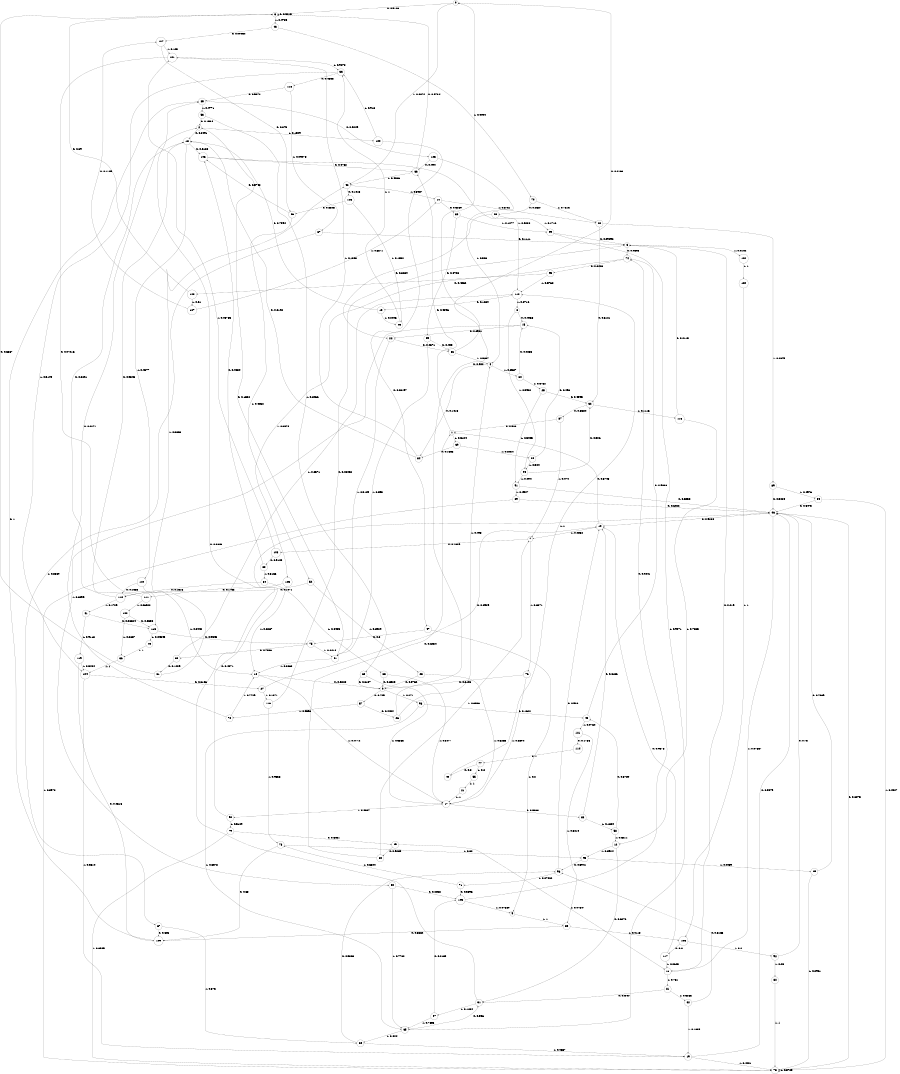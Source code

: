 digraph "ch39concat_phase3_L10" {
size = "6,8.5";
ratio = "fill";
node [shape = circle];
node [fontsize = 24];
edge [fontsize = 24];
0 -> 3 [label = "0: 0.5126   "];
0 -> 42 [label = "1: 0.4874   "];
1 -> 66 [label = "0: 0.4896   "];
1 -> 39 [label = "1: 0.5104   "];
2 -> 18 [label = "0: 0.8491   "];
2 -> 100 [label = "1: 0.1509   "];
3 -> 3 [label = "0: 0.5215   "];
3 -> 43 [label = "1: 0.4785   "];
4 -> 84 [label = "0: 0.1413   "];
4 -> 60 [label = "1: 0.8587   "];
5 -> 35 [label = "1: 1        "];
6 -> 74 [label = "0: 0.9898   "];
6 -> 122 [label = "1: 0.0102   "];
7 -> 108 [label = "0: 0.1629   "];
7 -> 76 [label = "1: 0.8371   "];
8 -> 15 [label = "0: 0.4068   "];
8 -> 94 [label = "1: 0.5932   "];
9 -> 57 [label = "0: 0.729    "];
9 -> 98 [label = "1: 0.271    "];
10 -> 1 [label = "0: 0.5748   "];
10 -> 7 [label = "1: 0.4252   "];
11 -> 6 [label = "0: 0.219    "];
11 -> 81 [label = "1: 0.781    "];
12 -> 31 [label = "0: 0.6076   "];
12 -> 93 [label = "1: 0.3924   "];
13 -> 18 [label = "0: 0.7594   "];
13 -> 45 [label = "1: 0.2406   "];
14 -> 30 [label = "0: 0.3269   "];
14 -> 20 [label = "1: 0.6731   "];
15 -> 22 [label = "0: 0.6901   "];
15 -> 50 [label = "1: 0.3099   "];
16 -> 9 [label = "0: 0.5228   "];
16 -> 17 [label = "1: 0.4772   "];
17 -> 83 [label = "0: 0.5363   "];
17 -> 90 [label = "1: 0.4637   "];
18 -> 106 [label = "0: 0.5123   "];
18 -> 124 [label = "1: 0.4877   "];
19 -> 46 [label = "0: 0.5579   "];
19 -> 73 [label = "1: 0.4421   "];
20 -> 32 [label = "0: 0.5121   "];
20 -> 89 [label = "1: 0.4879   "];
21 -> 17 [label = "1: 1        "];
22 -> 56 [label = "0: 0.4871   "];
22 -> 51 [label = "1: 0.5129   "];
23 -> 9 [label = "0: 0.3732   "];
23 -> 17 [label = "1: 0.6268   "];
24 -> 15 [label = "0: 0.496    "];
24 -> 94 [label = "1: 0.504    "];
25 -> 32 [label = "0: 0.4595   "];
25 -> 91 [label = "1: 0.5405   "];
26 -> 0 [label = "0: 0.502    "];
26 -> 4 [label = "1: 0.498    "];
27 -> 10 [label = "0: 0.8929   "];
27 -> 116 [label = "1: 0.1071   "];
28 -> 22 [label = "0: 0.8284   "];
28 -> 99 [label = "1: 0.1716   "];
29 -> 46 [label = "0: 0.7039   "];
29 -> 73 [label = "1: 0.2961   "];
30 -> 59 [label = "0: 0.8723   "];
30 -> 99 [label = "1: 0.1277   "];
31 -> 85 [label = "0: 0.8846   "];
31 -> 97 [label = "1: 0.1154   "];
32 -> 87 [label = "0: 0.8884   "];
32 -> 115 [label = "1: 0.1116   "];
33 -> 118 [label = "0: 0.4856   "];
33 -> 104 [label = "1: 0.5144   "];
34 -> 46 [label = "0: 0.5473   "];
34 -> 73 [label = "1: 0.4527   "];
35 -> 109 [label = "0: 0.5882   "];
35 -> 105 [label = "1: 0.4118   "];
36 -> 104 [label = "1: 1        "];
37 -> 6 [label = "0: 0.1111   "];
37 -> 67 [label = "1: 0.8889   "];
38 -> 61 [label = "0: 0.1429   "];
38 -> 112 [label = "1: 0.8571   "];
39 -> 84 [label = "0: 0.1566   "];
39 -> 24 [label = "1: 0.8434   "];
40 -> 112 [label = "1: 1        "];
41 -> 113 [label = "0: 0.08824  "];
41 -> 119 [label = "1: 0.9118   "];
42 -> 126 [label = "0: 0.1013   "];
42 -> 14 [label = "1: 0.8987   "];
43 -> 107 [label = "0: 0.09064  "];
43 -> 70 [label = "1: 0.9094   "];
44 -> 36 [label = "1: 1        "];
45 -> 33 [label = "1: 1        "];
46 -> 10 [label = "0: 0.9234   "];
46 -> 11 [label = "1: 0.07657  "];
47 -> 75 [label = "0: 0.8      "];
47 -> 5 [label = "1: 0.2      "];
48 -> 74 [label = "0: 0.9236   "];
48 -> 121 [label = "1: 0.0764   "];
49 -> 80 [label = "0: 0.9235   "];
49 -> 11 [label = "1: 0.07647  "];
50 -> 103 [label = "0: 0.2238   "];
50 -> 65 [label = "1: 0.7762   "];
51 -> 2 [label = "0: 0.1332   "];
51 -> 16 [label = "1: 0.8668   "];
52 -> 110 [label = "0: 0.1071   "];
52 -> 23 [label = "1: 0.8929   "];
53 -> 2 [label = "0: 0.1534   "];
53 -> 68 [label = "1: 0.8466   "];
54 -> 110 [label = "0: 0.1515   "];
54 -> 63 [label = "1: 0.8485   "];
55 -> 21 [label = "1: 1        "];
56 -> 0 [label = "0: 0.4163   "];
56 -> 4 [label = "1: 0.5837   "];
57 -> 26 [label = "0: 0.4404   "];
57 -> 72 [label = "1: 0.5596   "];
58 -> 48 [label = "0: 0.3789   "];
58 -> 12 [label = "1: 0.6211   "];
59 -> 56 [label = "0: 0.405    "];
59 -> 51 [label = "1: 0.595    "];
60 -> 15 [label = "0: 0.4238   "];
60 -> 25 [label = "1: 0.5762   "];
61 -> 3 [label = "0: 0.6667   "];
61 -> 42 [label = "1: 0.3333   "];
62 -> 96 [label = "0: 0.8165   "];
62 -> 19 [label = "1: 0.1835   "];
63 -> 9 [label = "0: 0.6523   "];
63 -> 17 [label = "1: 0.3477   "];
64 -> 96 [label = "0: 0.5333   "];
64 -> 19 [label = "1: 0.4667   "];
65 -> 31 [label = "0: 0.556    "];
65 -> 64 [label = "1: 0.444    "];
66 -> 3 [label = "0: 0.5734   "];
66 -> 42 [label = "1: 0.4266   "];
67 -> 109 [label = "0: 0.625    "];
67 -> 64 [label = "1: 0.375    "];
68 -> 9 [label = "0: 0.6137   "];
68 -> 17 [label = "1: 0.3863   "];
69 -> 46 [label = "0: 0.6022   "];
69 -> 73 [label = "1: 0.3978   "];
70 -> 28 [label = "0: 0.2687   "];
70 -> 20 [label = "1: 0.7313   "];
71 -> 103 [label = "0: 0.3396   "];
71 -> 78 [label = "1: 0.6604   "];
72 -> 2 [label = "0: 0.2271   "];
72 -> 16 [label = "1: 0.7729   "];
73 -> 46 [label = "0: 0.6275   "];
73 -> 73 [label = "1: 0.3725   "];
74 -> 95 [label = "0: 0.6426   "];
74 -> 123 [label = "1: 0.3574   "];
75 -> 38 [label = "0: 0.7586   "];
75 -> 51 [label = "1: 0.2414   "];
76 -> 9 [label = "0: 0.6106   "];
76 -> 17 [label = "1: 0.3894   "];
77 -> 40 [label = "0: 0.8      "];
77 -> 55 [label = "1: 0.2      "];
78 -> 109 [label = "0: 0.68     "];
78 -> 93 [label = "1: 0.32     "];
79 -> 49 [label = "0: 0.6451   "];
79 -> 73 [label = "1: 0.3549   "];
80 -> 1 [label = "0: 0.6434   "];
80 -> 7 [label = "1: 0.3566   "];
81 -> 31 [label = "0: 0.6737   "];
81 -> 62 [label = "1: 0.3263   "];
82 -> 73 [label = "1: 1        "];
83 -> 10 [label = "0: 0.8136   "];
83 -> 58 [label = "1: 0.1864   "];
84 -> 18 [label = "0: 0.8192   "];
84 -> 101 [label = "1: 0.1808   "];
85 -> 125 [label = "0: 0.5229   "];
85 -> 53 [label = "1: 0.4771   "];
86 -> 106 [label = "0: 0.5748   "];
86 -> 52 [label = "1: 0.4252   "];
87 -> 1 [label = "0: 0.526    "];
87 -> 7 [label = "1: 0.474    "];
88 -> 106 [label = "0: 0.4834   "];
88 -> 54 [label = "1: 0.5166   "];
89 -> 46 [label = "0: 0.5024   "];
89 -> 34 [label = "1: 0.4976   "];
90 -> 46 [label = "0: 0.4871   "];
90 -> 79 [label = "1: 0.5129   "];
91 -> 46 [label = "0: 0.5053   "];
91 -> 69 [label = "1: 0.4947   "];
92 -> 46 [label = "0: 0.75     "];
92 -> 82 [label = "1: 0.25     "];
93 -> 96 [label = "0: 0.5941   "];
93 -> 29 [label = "1: 0.4059   "];
94 -> 32 [label = "0: 0.506    "];
94 -> 91 [label = "1: 0.494    "];
95 -> 128 [label = "0: 0.4232   "];
95 -> 112 [label = "1: 0.5768   "];
96 -> 10 [label = "0: 0.926    "];
96 -> 71 [label = "1: 0.07402  "];
97 -> 103 [label = "0: 0.2165   "];
97 -> 65 [label = "1: 0.7835   "];
98 -> 48 [label = "0: 0.1622   "];
98 -> 65 [label = "1: 0.8378   "];
99 -> 6 [label = "0: 0.09292  "];
99 -> 65 [label = "1: 0.9071   "];
100 -> 47 [label = "0: 0.08197  "];
100 -> 33 [label = "1: 0.918    "];
101 -> 113 [label = "0: 0.07216  "];
101 -> 33 [label = "1: 0.9278   "];
102 -> 113 [label = "0: 0.3333   "];
102 -> 36 [label = "1: 0.6667   "];
103 -> 74 [label = "0: 0.9241   "];
103 -> 5 [label = "1: 0.07589  "];
104 -> 27 [label = "0: 0.6186   "];
104 -> 19 [label = "1: 0.3814   "];
105 -> 117 [label = "0: 0.8      "];
105 -> 92 [label = "1: 0.2      "];
106 -> 66 [label = "0: 0.4762   "];
106 -> 112 [label = "1: 0.5238   "];
107 -> 86 [label = "0: 0.875    "];
107 -> 101 [label = "1: 0.125    "];
108 -> 88 [label = "0: 0.9125   "];
108 -> 101 [label = "1: 0.08753  "];
109 -> 85 [label = "0: 1        "];
110 -> 18 [label = "0: 0.8291   "];
110 -> 41 [label = "1: 0.1709   "];
111 -> 18 [label = "0: 0.9348   "];
111 -> 102 [label = "1: 0.06522  "];
112 -> 13 [label = "0: 0.1284   "];
112 -> 8 [label = "1: 0.8716   "];
113 -> 75 [label = "0: 0.9545   "];
113 -> 44 [label = "1: 0.04545  "];
114 -> 77 [label = "0: 1        "];
115 -> 6 [label = "0: 0.2115   "];
115 -> 12 [label = "1: 0.7885   "];
116 -> 6 [label = "0: 0.06452  "];
116 -> 78 [label = "1: 0.9355   "];
117 -> 10 [label = "0: 0.9375   "];
117 -> 11 [label = "1: 0.0625   "];
118 -> 85 [label = "0: 0.9072   "];
118 -> 37 [label = "1: 0.09278  "];
119 -> 109 [label = "0: 0.4516   "];
119 -> 104 [label = "1: 0.5484   "];
120 -> 105 [label = "1: 1        "];
121 -> 114 [label = "0: 0.1786   "];
121 -> 35 [label = "1: 0.8214   "];
122 -> 120 [label = "1: 1        "];
123 -> 111 [label = "0: 0.1733   "];
123 -> 16 [label = "1: 0.8267   "];
124 -> 110 [label = "0: 0.1558   "];
124 -> 16 [label = "1: 0.8442   "];
125 -> 66 [label = "0: 0.494    "];
125 -> 4 [label = "1: 0.506    "];
126 -> 86 [label = "0: 0.8648   "];
126 -> 45 [label = "1: 0.1352   "];
127 -> 107 [label = "0: 0.1129   "];
127 -> 14 [label = "1: 0.8871   "];
128 -> 3 [label = "0: 0.69     "];
128 -> 127 [label = "1: 0.31     "];
}